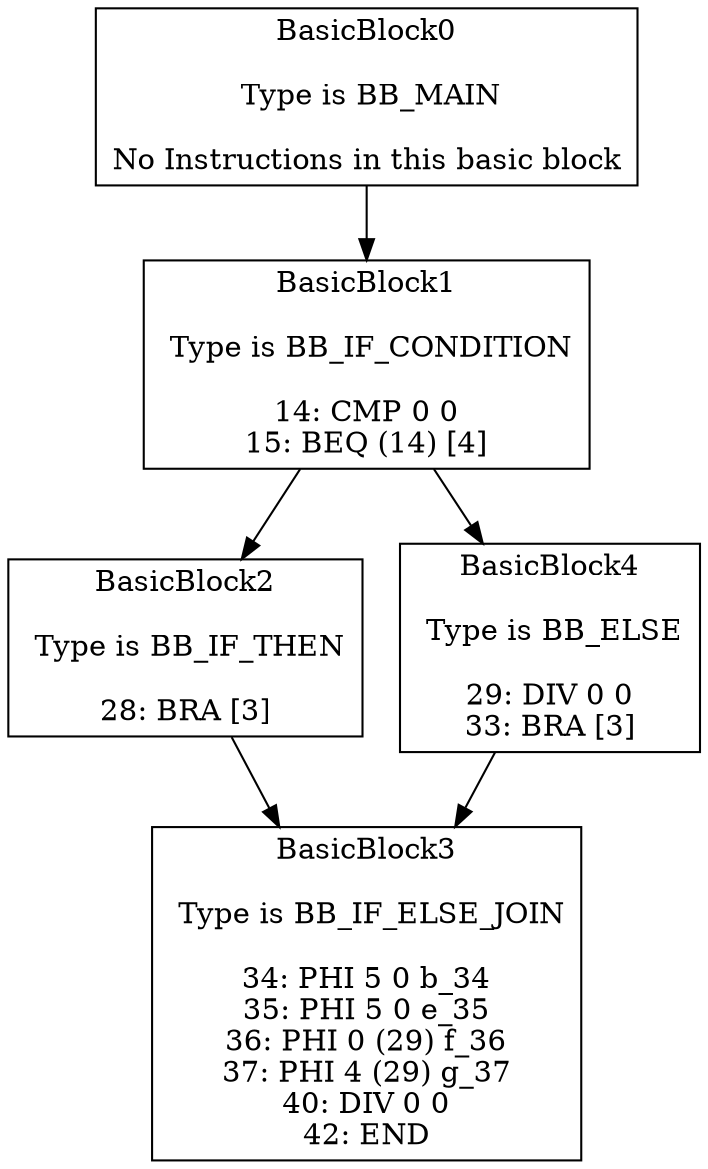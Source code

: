 digraph{
BasicBlock0 -> BasicBlock1
BasicBlock1 -> BasicBlock2
BasicBlock1 -> BasicBlock4
BasicBlock2 -> BasicBlock3
BasicBlock4 -> BasicBlock3
BasicBlock0[shape="box", label="BasicBlock0

 Type is BB_MAIN

No Instructions in this basic block
"]
BasicBlock1[shape="box", label="BasicBlock1

 Type is BB_IF_CONDITION

14: CMP 0 0
15: BEQ (14) [4]
"]
BasicBlock2[shape="box", label="BasicBlock2

 Type is BB_IF_THEN

28: BRA [3]
"]
BasicBlock3[shape="box", label="BasicBlock3

 Type is BB_IF_ELSE_JOIN

34: PHI 5 0 b_34
35: PHI 5 0 e_35
36: PHI 0 (29) f_36
37: PHI 4 (29) g_37
40: DIV 0 0
42: END
"]
BasicBlock4[shape="box", label="BasicBlock4

 Type is BB_ELSE

29: DIV 0 0
33: BRA [3]
"]
}
